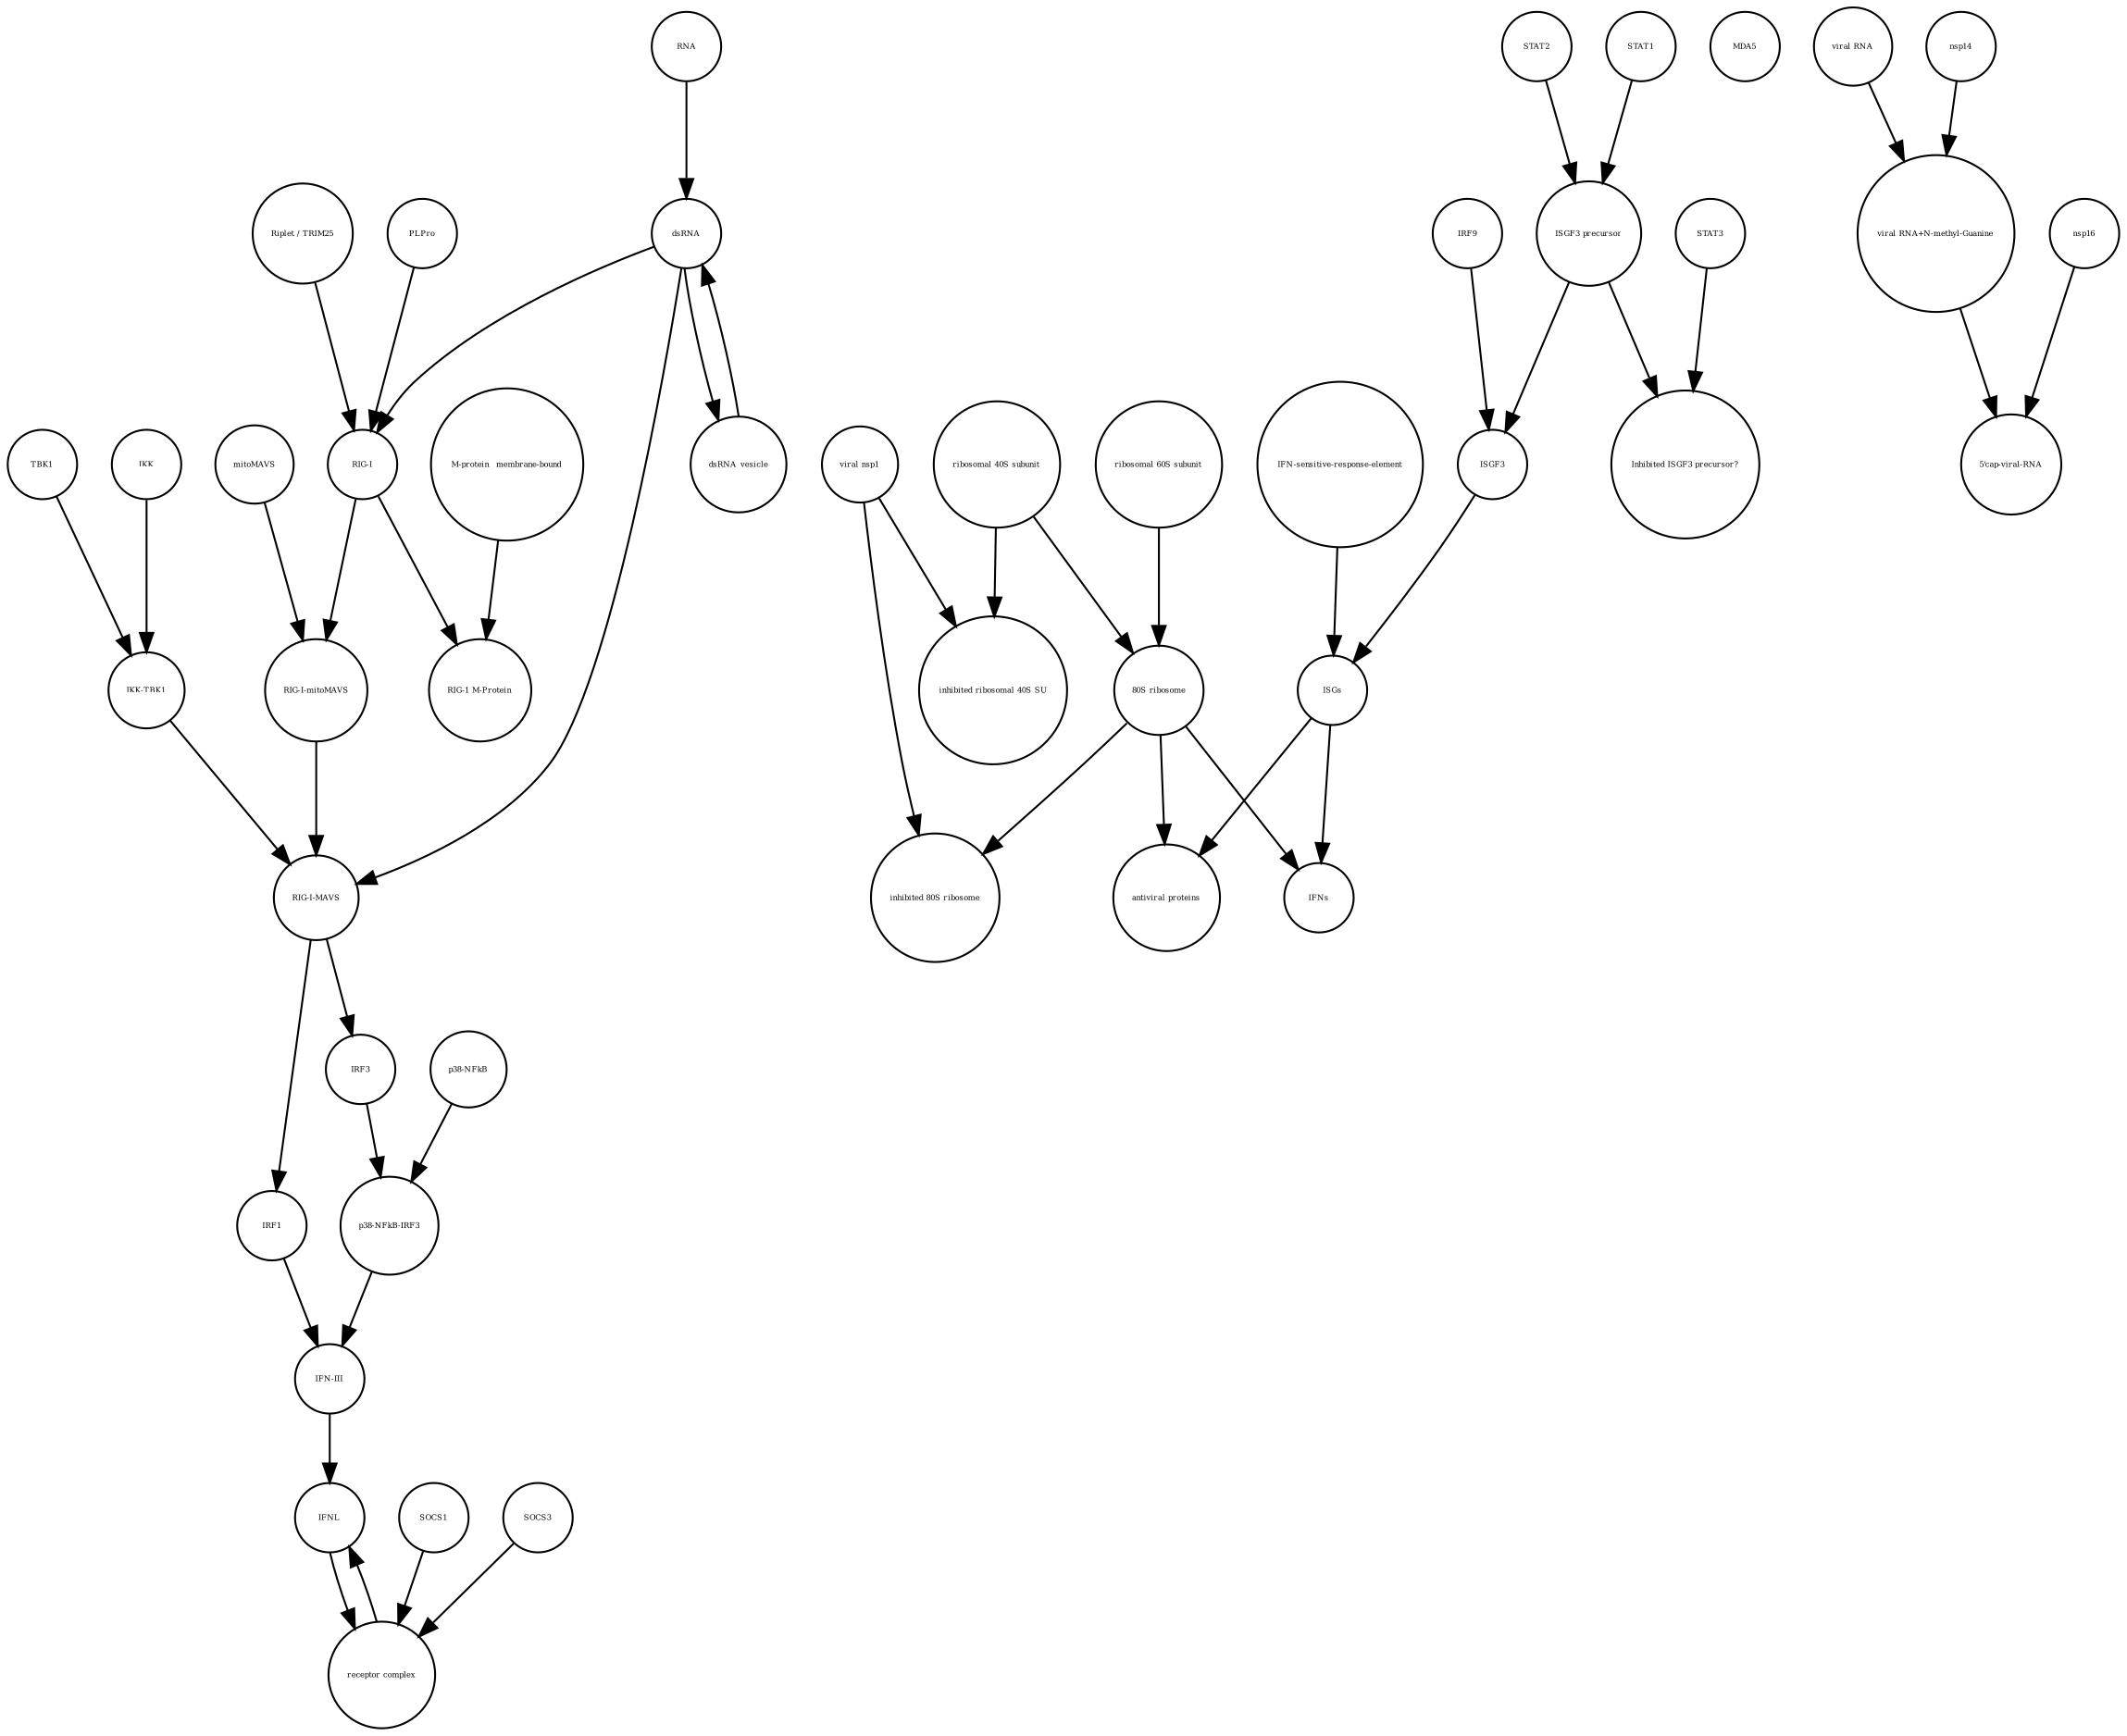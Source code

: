 strict digraph  {
"Riplet / TRIM25" [annotation="", bipartite=0, cls=macromolecule, fontsize=4, label="Riplet / TRIM25", shape=circle];
"IFN-III" [annotation="", bipartite=0, cls=macromolecule, fontsize=4, label="IFN-III", shape=circle];
"inhibited 80S ribosome" [annotation="", bipartite=0, cls=complex, fontsize=4, label="inhibited 80S ribosome", shape=circle];
MDA5 [annotation="", bipartite=0, cls=macromolecule, fontsize=4, label=MDA5, shape=circle];
"IFN-sensitive-response-element" [annotation="", bipartite=0, cls="nucleic acid feature", fontsize=4, label="IFN-sensitive-response-element", shape=circle];
TBK1 [annotation="", bipartite=0, cls=macromolecule, fontsize=4, label=TBK1, shape=circle];
"ribosomal 60S subunit" [annotation="", bipartite=0, cls=complex, fontsize=4, label="ribosomal 60S subunit", shape=circle];
"80S ribosome" [annotation="", bipartite=0, cls=complex, fontsize=4, label="80S ribosome", shape=circle];
"p38-NFkB-IRF3" [annotation="", bipartite=0, cls=complex, fontsize=4, label="p38-NFkB-IRF3", shape=circle];
STAT2 [annotation="", bipartite=0, cls=macromolecule, fontsize=4, label=STAT2, shape=circle];
"Inhibited ISGF3 precursor?" [annotation="", bipartite=0, cls=complex, fontsize=4, label="Inhibited ISGF3 precursor?", shape=circle];
"viral RNA" [annotation="", bipartite=0, cls="nucleic acid feature", fontsize=4, label="viral RNA", shape=circle];
dsRNA_vesicle [annotation="", bipartite=0, cls="nucleic acid feature", fontsize=4, label=dsRNA_vesicle, shape=circle];
ISGF3 [annotation="", bipartite=0, cls=complex, fontsize=4, label=ISGF3, shape=circle];
"5'cap-viral-RNA" [annotation="", bipartite=0, cls="nucleic acid feature", fontsize=4, label="5'cap-viral-RNA", shape=circle];
IFNs [annotation="", bipartite=0, cls=macromolecule, fontsize=4, label=IFNs, shape=circle];
"ISGF3 precursor" [annotation="", bipartite=0, cls=complex, fontsize=4, label="ISGF3 precursor", shape=circle];
IRF1 [annotation="", bipartite=0, cls=macromolecule, fontsize=4, label=IRF1, shape=circle];
SOCS1 [annotation="", bipartite=0, cls=macromolecule, fontsize=4, label=SOCS1, shape=circle];
"viral RNA+N-methyl-Guanine" [annotation="", bipartite=0, cls="nucleic acid feature", fontsize=4, label="viral RNA+N-methyl-Guanine", shape=circle];
nsp16 [annotation="", bipartite=0, cls=macromolecule, fontsize=4, label=nsp16, shape=circle];
"RIG-I-mitoMAVS" [annotation="", bipartite=0, cls=complex, fontsize=4, label="RIG-I-mitoMAVS", shape=circle];
"viral nsp1" [annotation="", bipartite=0, cls=macromolecule, fontsize=4, label="viral nsp1", shape=circle];
"receptor complex" [annotation="", bipartite=0, cls=complex, fontsize=4, label="receptor complex", shape=circle];
IRF9 [annotation="", bipartite=0, cls=macromolecule, fontsize=4, label=IRF9, shape=circle];
IKK [annotation="", bipartite=0, cls=macromolecule, fontsize=4, label=IKK, shape=circle];
"IKK-TBK1" [annotation="", bipartite=0, cls=complex, fontsize=4, label="IKK-TBK1", shape=circle];
STAT3 [annotation="", bipartite=0, cls=macromolecule, fontsize=4, label=STAT3, shape=circle];
RNA [annotation="", bipartite=0, cls="nucleic acid feature", fontsize=4, label=RNA, shape=circle];
"ribosomal 40S subunit" [annotation="", bipartite=0, cls=complex, fontsize=4, label="ribosomal 40S subunit", shape=circle];
SOCS3 [annotation="", bipartite=0, cls=macromolecule, fontsize=4, label=SOCS3, shape=circle];
PLPro [annotation="", bipartite=0, cls=macromolecule, fontsize=4, label=PLPro, shape=circle];
"antiviral proteins" [annotation="", bipartite=0, cls=macromolecule, fontsize=4, label="antiviral proteins", shape=circle];
STAT1 [annotation="", bipartite=0, cls=macromolecule, fontsize=4, label=STAT1, shape=circle];
dsRNA [annotation="", bipartite=0, cls="nucleic acid feature", fontsize=4, label=dsRNA, shape=circle];
mitoMAVS [annotation="", bipartite=0, cls=macromolecule, fontsize=4, label=mitoMAVS, shape=circle];
"inhibited ribosomal 40S SU" [annotation="urn_miriam_doi_10.1101%2F2020.05.18.102467", bipartite=0, cls=complex, fontsize=4, label="inhibited ribosomal 40S SU", shape=circle];
"M-protein_ membrane-bound" [annotation="", bipartite=0, cls=macromolecule, fontsize=4, label="M-protein_ membrane-bound", shape=circle];
"p38-NFkB" [annotation="", bipartite=0, cls=complex, fontsize=4, label="p38-NFkB", shape=circle];
"RIG-I" [annotation="", bipartite=0, cls=macromolecule, fontsize=4, label="RIG-I", shape=circle];
IRF3 [annotation="", bipartite=0, cls=macromolecule, fontsize=4, label=IRF3, shape=circle];
ISGs [annotation="", bipartite=0, cls="nucleic acid feature", fontsize=4, label=ISGs, shape=circle];
"RIG-I-MAVS" [annotation="", bipartite=0, cls=complex, fontsize=4, label="RIG-I-MAVS", shape=circle];
nsp14 [annotation="", bipartite=0, cls=macromolecule, fontsize=4, label=nsp14, shape=circle];
IFNL [annotation="", bipartite=0, cls=macromolecule, fontsize=4, label=IFNL, shape=circle];
"RIG-1 M-Protein" [annotation="", bipartite=0, cls=complex, fontsize=4, label="RIG-1 M-Protein", shape=circle];
"Riplet / TRIM25" -> "RIG-I"  [annotation="", interaction_type=catalysis];
"IFN-III" -> IFNL  [annotation="", interaction_type=production];
"IFN-sensitive-response-element" -> ISGs  [annotation="", interaction_type=production];
TBK1 -> "IKK-TBK1"  [annotation="", interaction_type=production];
"ribosomal 60S subunit" -> "80S ribosome"  [annotation="", interaction_type=production];
"80S ribosome" -> "antiviral proteins"  [annotation="", interaction_type=catalysis];
"80S ribosome" -> IFNs  [annotation="", interaction_type=catalysis];
"80S ribosome" -> "inhibited 80S ribosome"  [annotation="", interaction_type=production];
"p38-NFkB-IRF3" -> "IFN-III"  [annotation="", interaction_type=stimulation];
STAT2 -> "ISGF3 precursor"  [annotation="", interaction_type=production];
"viral RNA" -> "viral RNA+N-methyl-Guanine"  [annotation="", interaction_type=production];
dsRNA_vesicle -> dsRNA  [annotation="", interaction_type=production];
ISGF3 -> ISGs  [annotation="", interaction_type="necessary stimulation"];
"ISGF3 precursor" -> ISGF3  [annotation="", interaction_type=production];
"ISGF3 precursor" -> "Inhibited ISGF3 precursor?"  [annotation="", interaction_type=production];
IRF1 -> "IFN-III"  [annotation="", interaction_type=stimulation];
SOCS1 -> "receptor complex"  [annotation="", interaction_type=production];
"viral RNA+N-methyl-Guanine" -> "5'cap-viral-RNA"  [annotation="", interaction_type=production];
nsp16 -> "5'cap-viral-RNA"  [annotation="urn_miriam_doi_10.1016%2Fj.chom.2020.05.008", interaction_type=catalysis];
"RIG-I-mitoMAVS" -> "RIG-I-MAVS"  [annotation="", interaction_type=production];
"viral nsp1" -> "inhibited 80S ribosome"  [annotation="", interaction_type=production];
"viral nsp1" -> "inhibited ribosomal 40S SU"  [annotation="", interaction_type=production];
"receptor complex" -> IFNL  [annotation="", interaction_type=production];
IRF9 -> ISGF3  [annotation="", interaction_type=production];
IKK -> "IKK-TBK1"  [annotation="", interaction_type=production];
"IKK-TBK1" -> "RIG-I-MAVS"  [annotation="", interaction_type=production];
STAT3 -> "Inhibited ISGF3 precursor?"  [annotation="", interaction_type=production];
RNA -> dsRNA  [annotation="", interaction_type=production];
"ribosomal 40S subunit" -> "80S ribosome"  [annotation="", interaction_type=production];
"ribosomal 40S subunit" -> "inhibited ribosomal 40S SU"  [annotation="", interaction_type=production];
SOCS3 -> "receptor complex"  [annotation="", interaction_type=production];
PLPro -> "RIG-I"  [annotation="", interaction_type=catalysis];
STAT1 -> "ISGF3 precursor"  [annotation="", interaction_type=production];
dsRNA -> dsRNA_vesicle  [annotation="", interaction_type=production];
dsRNA -> "RIG-I"  [annotation="", interaction_type="necessary stimulation"];
dsRNA -> "RIG-I-MAVS"  [annotation="", interaction_type="necessary stimulation"];
mitoMAVS -> "RIG-I-mitoMAVS"  [annotation="", interaction_type=production];
"M-protein_ membrane-bound" -> "RIG-1 M-Protein"  [annotation="", interaction_type=production];
"p38-NFkB" -> "p38-NFkB-IRF3"  [annotation="", interaction_type=production];
"RIG-I" -> "RIG-1 M-Protein"  [annotation="", interaction_type=production];
"RIG-I" -> "RIG-I-mitoMAVS"  [annotation="", interaction_type=production];
IRF3 -> "p38-NFkB-IRF3"  [annotation="", interaction_type=production];
ISGs -> "antiviral proteins"  [annotation="", interaction_type=production];
ISGs -> IFNs  [annotation="", interaction_type=production];
"RIG-I-MAVS" -> IRF3  [annotation="", interaction_type=stimulation];
"RIG-I-MAVS" -> IRF1  [annotation="", interaction_type=catalysis];
nsp14 -> "viral RNA+N-methyl-Guanine"  [annotation="", interaction_type=catalysis];
IFNL -> "receptor complex"  [annotation="", interaction_type=stimulation];
}
